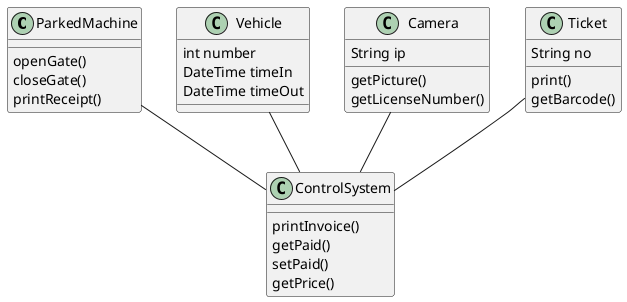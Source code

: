 @startuml
ParkedMachine : openGate()
ParkedMachine : closeGate()
ParkedMachine : printReceipt()

Vehicle : int number
Vehicle : DateTime timeIn
Vehicle : DateTime timeOut

Camera : String ip
Camera : getPicture()
Camera : getLicenseNumber()

ControlSystem : printInvoice()
ControlSystem : getPaid()
ControlSystem : setPaid()
ControlSystem : getPrice()

Ticket : String no
Ticket : print()
Ticket : getBarcode()

Camera -- ControlSystem
Ticket -- ControlSystem
Vehicle -- ControlSystem
ParkedMachine -- ControlSystem
@enduml
